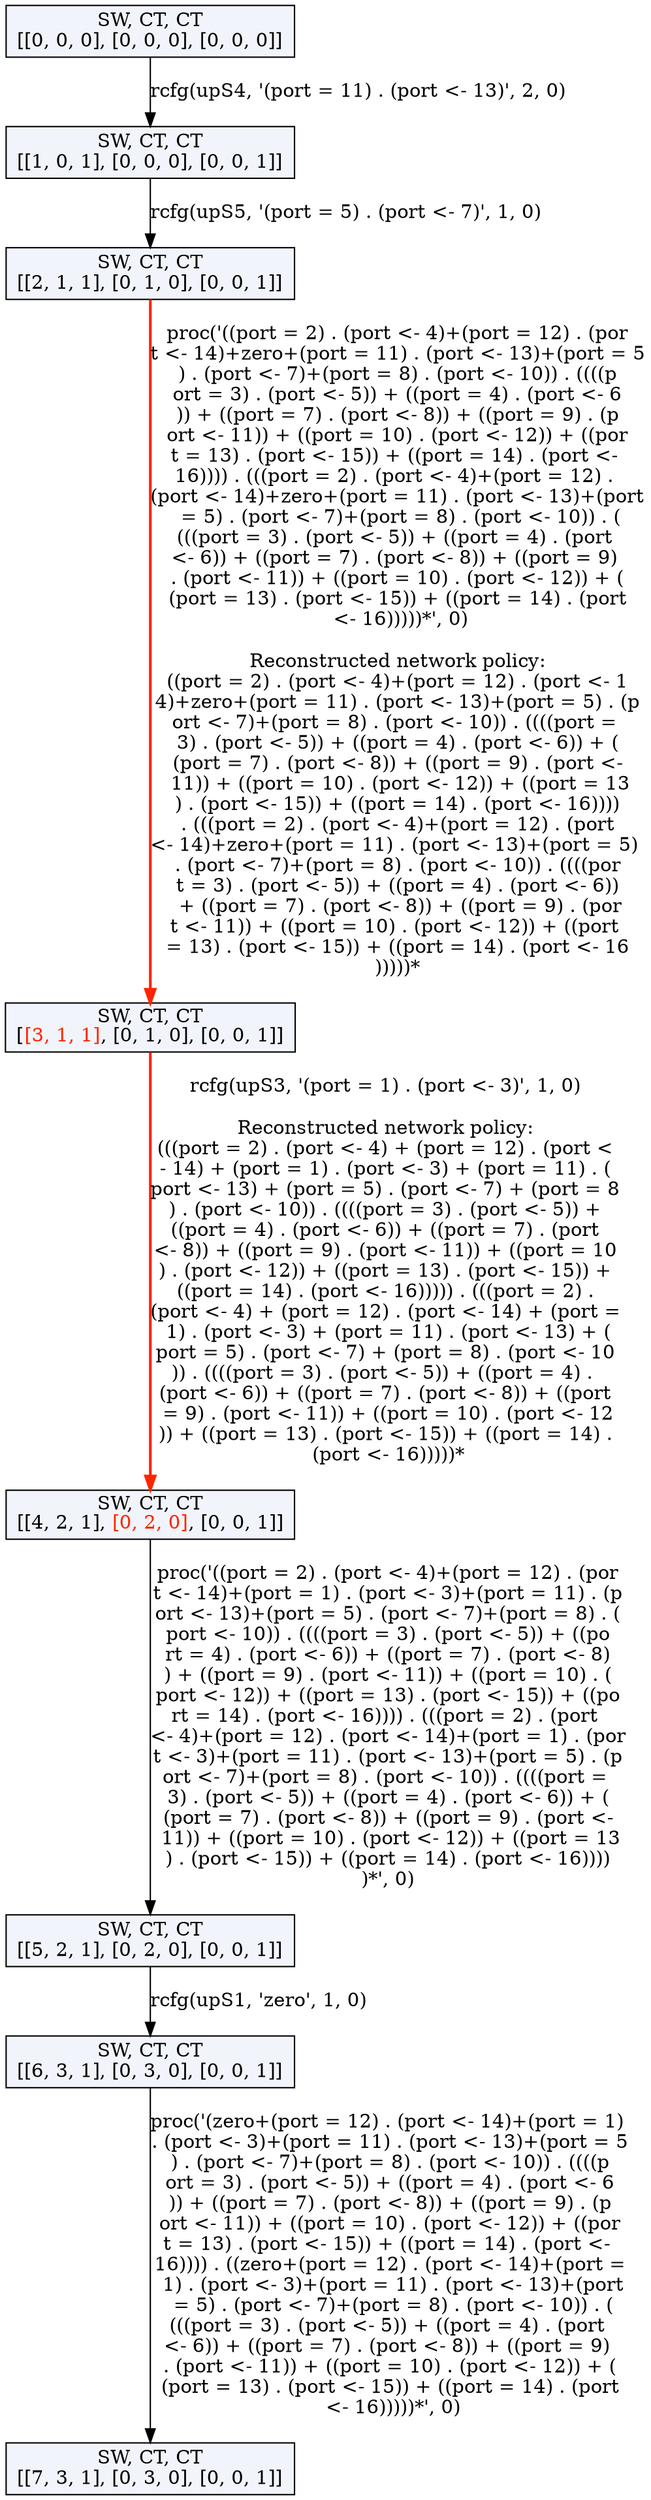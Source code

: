 digraph g {
n0 [label=<SW, CT, CT<br/>[[0, 0, 0], [0, 0, 0], [0, 0, 0]]>, shape=rectangle, style=filled, fillcolor="#F2F4FB"];
n1 [label=<SW, CT, CT<br/>[[1, 0, 1], [0, 0, 0], [0, 0, 1]]>, shape=rectangle, style=filled, fillcolor="#F2F4FB"];
n0 -> n1 [label="rcfg(upS4, '(port = 11) . (port <- 13)', 2, 0)", color="#000000", penwidth=1.0];
n2 [label=<SW, CT, CT<br/>[[2, 1, 1], [0, 1, 0], [0, 0, 1]]>, shape=rectangle, style=filled, fillcolor="#F2F4FB"];
n1 -> n2 [label="rcfg(upS5, '(port = 5) . (port <- 7)', 1, 0)", color="#000000", penwidth=1.0];
n3 [label=<SW, CT, CT<br/>[<font color="#FF2400">[3, 1, 1]</font>, [0, 1, 0], [0, 0, 1]]>, shape=rectangle, style=filled, fillcolor="#F2F4FB"];
n2 -> n3 [label="proc('((port = 2) . (port <- 4)+(port = 12) . (por
t <- 14)+zero+(port = 11) . (port <- 13)+(port = 5
) . (port <- 7)+(port = 8) . (port <- 10)) . ((((p
ort = 3) . (port <- 5)) + ((port = 4) . (port <- 6
)) + ((port = 7) . (port <- 8)) + ((port = 9) . (p
ort <- 11)) + ((port = 10) . (port <- 12)) + ((por
t = 13) . (port <- 15)) + ((port = 14) . (port <- 
16)))) . (((port = 2) . (port <- 4)+(port = 12) . 
(port <- 14)+zero+(port = 11) . (port <- 13)+(port
 = 5) . (port <- 7)+(port = 8) . (port <- 10)) . (
(((port = 3) . (port <- 5)) + ((port = 4) . (port 
<- 6)) + ((port = 7) . (port <- 8)) + ((port = 9) 
. (port <- 11)) + ((port = 10) . (port <- 12)) + (
(port = 13) . (port <- 15)) + ((port = 14) . (port
 <- 16)))))*', 0)

Reconstructed network policy:
((port = 2) . (port <- 4)+(port = 12) . (port <- 1
4)+zero+(port = 11) . (port <- 13)+(port = 5) . (p
ort <- 7)+(port = 8) . (port <- 10)) . ((((port = 
3) . (port <- 5)) + ((port = 4) . (port <- 6)) + (
(port = 7) . (port <- 8)) + ((port = 9) . (port <-
 11)) + ((port = 10) . (port <- 12)) + ((port = 13
) . (port <- 15)) + ((port = 14) . (port <- 16))))
 . (((port = 2) . (port <- 4)+(port = 12) . (port 
<- 14)+zero+(port = 11) . (port <- 13)+(port = 5) 
. (port <- 7)+(port = 8) . (port <- 10)) . ((((por
t = 3) . (port <- 5)) + ((port = 4) . (port <- 6))
 + ((port = 7) . (port <- 8)) + ((port = 9) . (por
t <- 11)) + ((port = 10) . (port <- 12)) + ((port 
= 13) . (port <- 15)) + ((port = 14) . (port <- 16
)))))*", color="#FF2400", penwidth=2.0];
n4 [label=<SW, CT, CT<br/>[[4, 2, 1], <font color="#FF2400">[0, 2, 0]</font>, [0, 0, 1]]>, shape=rectangle, style=filled, fillcolor="#F2F4FB"];
n3 -> n4 [label="rcfg(upS3, '(port = 1) . (port <- 3)', 1, 0)

Reconstructed network policy:
(((port = 2) . (port <- 4) + (port = 12) . (port <
- 14) + (port = 1) . (port <- 3) + (port = 11) . (
port <- 13) + (port = 5) . (port <- 7) + (port = 8
) . (port <- 10)) . ((((port = 3) . (port <- 5)) +
 ((port = 4) . (port <- 6)) + ((port = 7) . (port 
<- 8)) + ((port = 9) . (port <- 11)) + ((port = 10
) . (port <- 12)) + ((port = 13) . (port <- 15)) +
 ((port = 14) . (port <- 16))))) . (((port = 2) . 
(port <- 4) + (port = 12) . (port <- 14) + (port =
 1) . (port <- 3) + (port = 11) . (port <- 13) + (
port = 5) . (port <- 7) + (port = 8) . (port <- 10
)) . ((((port = 3) . (port <- 5)) + ((port = 4) . 
(port <- 6)) + ((port = 7) . (port <- 8)) + ((port
 = 9) . (port <- 11)) + ((port = 10) . (port <- 12
)) + ((port = 13) . (port <- 15)) + ((port = 14) .
 (port <- 16)))))*", color="#FF2400", penwidth=2.0];
n5 [label=<SW, CT, CT<br/>[[5, 2, 1], [0, 2, 0], [0, 0, 1]]>, shape=rectangle, style=filled, fillcolor="#F2F4FB"];
n4 -> n5 [label="proc('((port = 2) . (port <- 4)+(port = 12) . (por
t <- 14)+(port = 1) . (port <- 3)+(port = 11) . (p
ort <- 13)+(port = 5) . (port <- 7)+(port = 8) . (
port <- 10)) . ((((port = 3) . (port <- 5)) + ((po
rt = 4) . (port <- 6)) + ((port = 7) . (port <- 8)
) + ((port = 9) . (port <- 11)) + ((port = 10) . (
port <- 12)) + ((port = 13) . (port <- 15)) + ((po
rt = 14) . (port <- 16)))) . (((port = 2) . (port 
<- 4)+(port = 12) . (port <- 14)+(port = 1) . (por
t <- 3)+(port = 11) . (port <- 13)+(port = 5) . (p
ort <- 7)+(port = 8) . (port <- 10)) . ((((port = 
3) . (port <- 5)) + ((port = 4) . (port <- 6)) + (
(port = 7) . (port <- 8)) + ((port = 9) . (port <-
 11)) + ((port = 10) . (port <- 12)) + ((port = 13
) . (port <- 15)) + ((port = 14) . (port <- 16))))
)*', 0)", color="#000000", penwidth=1.0];
n6 [label=<SW, CT, CT<br/>[[6, 3, 1], [0, 3, 0], [0, 0, 1]]>, shape=rectangle, style=filled, fillcolor="#F2F4FB"];
n5 -> n6 [label="rcfg(upS1, 'zero', 1, 0)", color="#000000", penwidth=1.0];
n7 [label=<SW, CT, CT<br/>[[7, 3, 1], [0, 3, 0], [0, 0, 1]]>, shape=rectangle, style=filled, fillcolor="#F2F4FB"];
n6 -> n7 [label="proc('(zero+(port = 12) . (port <- 14)+(port = 1) 
. (port <- 3)+(port = 11) . (port <- 13)+(port = 5
) . (port <- 7)+(port = 8) . (port <- 10)) . ((((p
ort = 3) . (port <- 5)) + ((port = 4) . (port <- 6
)) + ((port = 7) . (port <- 8)) + ((port = 9) . (p
ort <- 11)) + ((port = 10) . (port <- 12)) + ((por
t = 13) . (port <- 15)) + ((port = 14) . (port <- 
16)))) . ((zero+(port = 12) . (port <- 14)+(port =
 1) . (port <- 3)+(port = 11) . (port <- 13)+(port
 = 5) . (port <- 7)+(port = 8) . (port <- 10)) . (
(((port = 3) . (port <- 5)) + ((port = 4) . (port 
<- 6)) + ((port = 7) . (port <- 8)) + ((port = 9) 
. (port <- 11)) + ((port = 10) . (port <- 12)) + (
(port = 13) . (port <- 15)) + ((port = 14) . (port
 <- 16)))))*', 0)", color="#000000", penwidth=1.0];
}